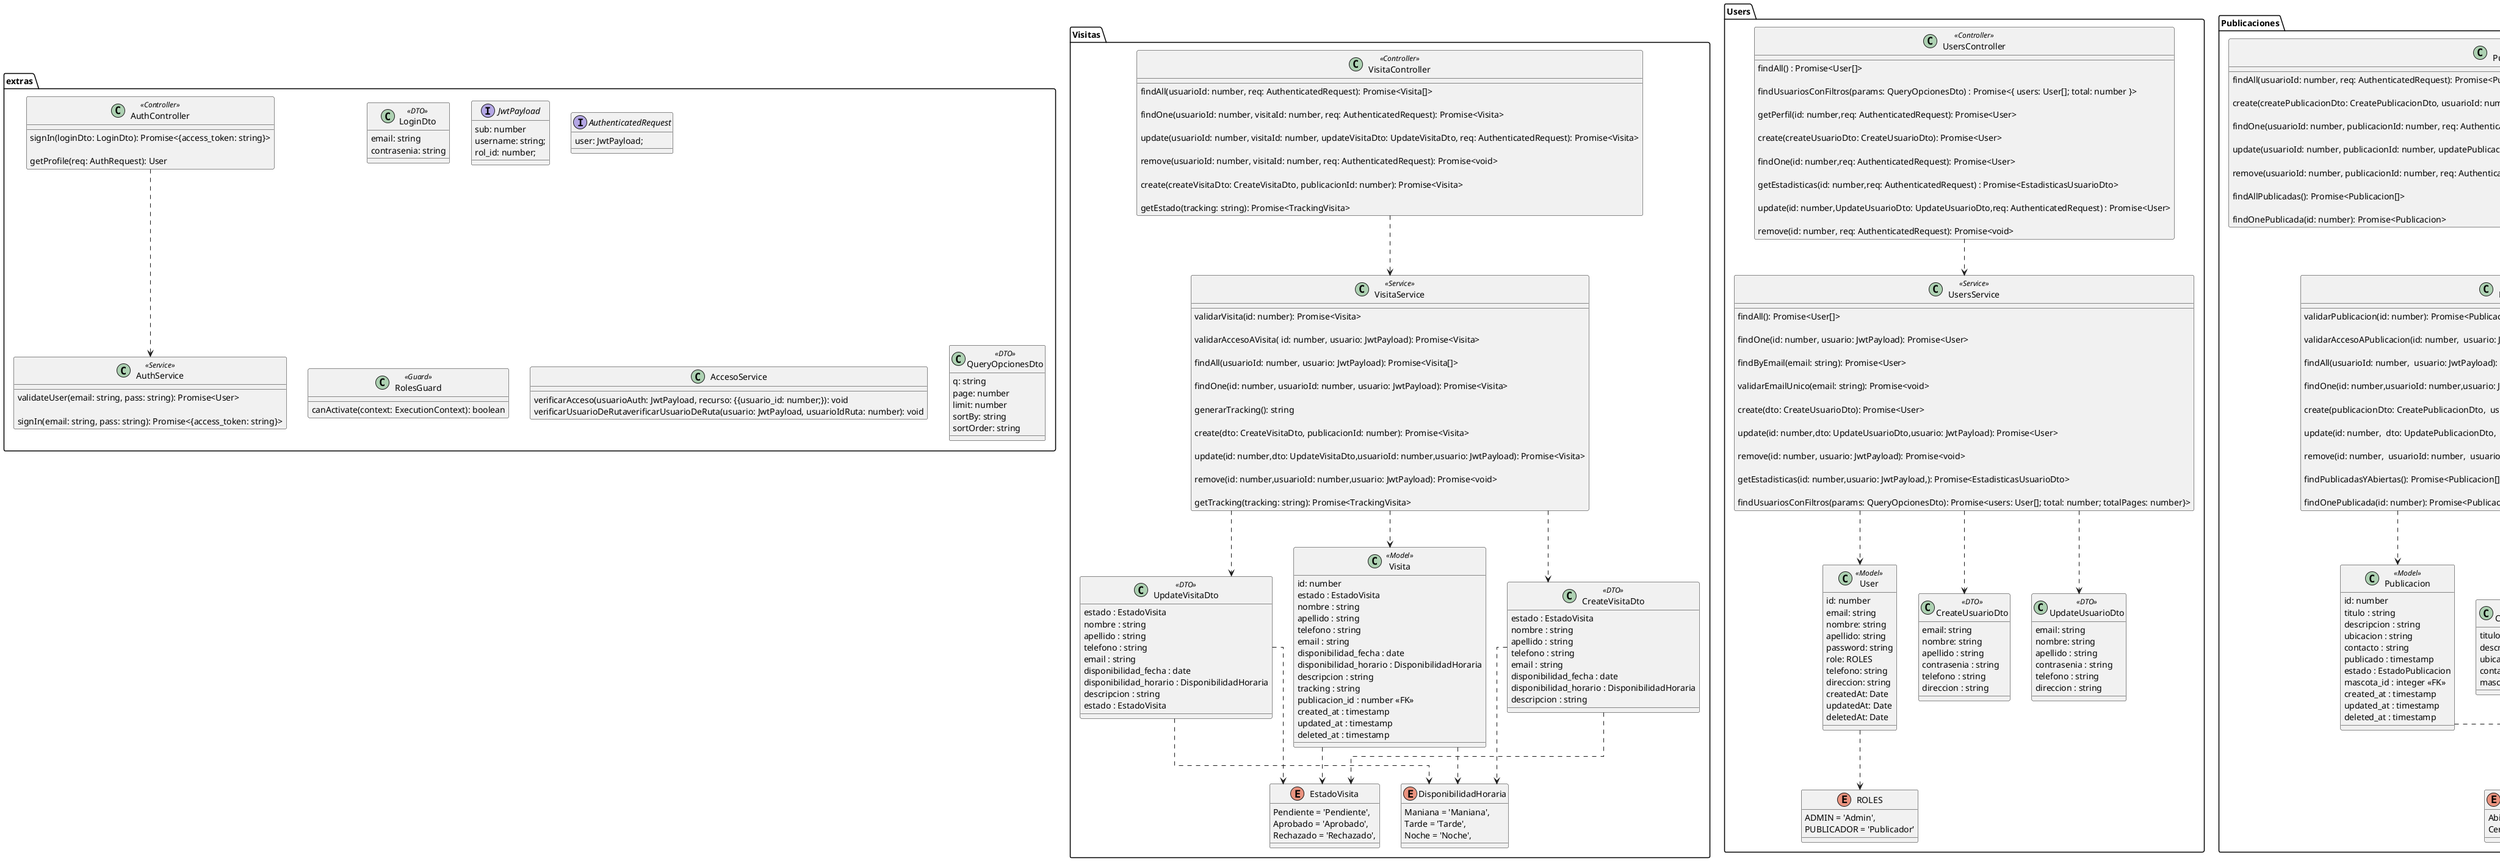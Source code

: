 @startuml AdoptAR

skinparam Linetype ortho

package Visitas {
  class Visita <<Model>> {
  id: number
  estado : EstadoVisita
  nombre : string
  apellido : string
  telefono : string
  email : string
  disponibilidad_fecha : date
  disponibilidad_horario : DisponibilidadHoraria
  descripcion : string
  tracking : string
  publicacion_id : number <<FK>>
  created_at : timestamp
  updated_at : timestamp
  deleted_at : timestamp
}

class CreateVisitaDto <<DTO>> {
  estado : EstadoVisita
  nombre : string
  apellido : string
  telefono : string
  email : string
  disponibilidad_fecha : date
  disponibilidad_horario : DisponibilidadHoraria
  descripcion : string
}

class UpdateVisitaDto <<DTO>>{
  estado : EstadoVisita
  nombre : string
  apellido : string
  telefono : string
  email : string
  disponibilidad_fecha : date
  disponibilidad_horario : DisponibilidadHoraria
  descripcion : string
  estado : EstadoVisita
}

class VisitaController <<Controller>> {
  
  findAll(usuarioId: number, req: AuthenticatedRequest): Promise<Visita[]>
  
  findOne(usuarioId: number, visitaId: number, req: AuthenticatedRequest): Promise<Visita>
  
  update(usuarioId: number, visitaId: number, updateVisitaDto: UpdateVisitaDto, req: AuthenticatedRequest): Promise<Visita>
  
  remove(usuarioId: number, visitaId: number, req: AuthenticatedRequest): Promise<void>
  
  create(createVisitaDto: CreateVisitaDto, publicacionId: number): Promise<Visita>
  
  getEstado(tracking: string): Promise<TrackingVisita>
  
}

class VisitaService <<Service>>{

  validarVisita(id: number): Promise<Visita> 

  validarAccesoAVisita( id: number, usuario: JwtPayload): Promise<Visita> 

  findAll(usuarioId: number, usuario: JwtPayload): Promise<Visita[]> 

  findOne(id: number, usuarioId: number, usuario: JwtPayload): Promise<Visita> 

  generarTracking(): string 

  create(dto: CreateVisitaDto, publicacionId: number): Promise<Visita> 

  update(id: number,dto: UpdateVisitaDto,usuarioId: number,usuario: JwtPayload): Promise<Visita> 

  remove(id: number,usuarioId: number,usuario: JwtPayload): Promise<void> 

  getTracking(tracking: string): Promise<TrackingVisita> 
}

enum EstadoVisita {
  Pendiente = 'Pendiente',
  Aprobado = 'Aprobado',
  Rechazado = 'Rechazado',
}

enum DisponibilidadHoraria {
  Maniana = 'Maniana',
  Tarde = 'Tarde',
  Noche = 'Noche',
}

/' Relaciones '/
VisitaController ..> VisitaService 
VisitaService ..> CreateVisitaDto 
VisitaService ..> UpdateVisitaDto 
VisitaService ..> Visita

CreateVisitaDto  ..> EstadoVisita
CreateVisitaDto  ..> DisponibilidadHoraria
UpdateVisitaDto  ..> EstadoVisita
UpdateVisitaDto  ..> DisponibilidadHoraria
Visita ..> EstadoVisita
Visita ..> DisponibilidadHoraria

}

package Users {
  class User <<Model>> {
  id: number 
  email: string
  nombre: string
  apellido: string 
  password: string 
  role: ROLES
  telefono: string 
  direccion: string
  createdAt: Date
  updatedAt: Date
  deletedAt: Date
}

class CreateUsuarioDto <<DTO>> {
  email: string
  nombre: string
  apellido : string
  contrasenia : string
  telefono : string
  direccion : string
  }

class UpdateUsuarioDto <<DTO>>{
  email: string
  nombre: string
  apellido : string
  contrasenia : string
  telefono : string
  direccion : string  
  }
/' 
class QueryUsuariosDto <<DTO>>{
  q: string
  page: number
  limit: number
  sortBy: string
  sortOrder: string

  }
  '/

class UsersController <<Controller>> {

  'constructor UsersController(usersService: UsersService): UsersController

  findAll() : Promise<User[]>

  findUsuariosConFiltros(params: QueryOpcionesDto) : Promise<{ users: User[]; total: number }>

  getPerfil(id: number,req: AuthenticatedRequest): Promise<User>

  create(createUsuarioDto: CreateUsuarioDto): Promise<User>

  findOne(id: number,req: AuthenticatedRequest): Promise<User>

  getEstadisticas(id: number,req: AuthenticatedRequest) : Promise<EstadisticasUsuarioDto>

  update(id: number,UpdateUsuarioDto: UpdateUsuarioDto,req: AuthenticatedRequest) : Promise<User>

  remove(id: number, req: AuthenticatedRequest): Promise<void>

  }
/' 
note right of UsersController::create
 test
end note
'/
class UsersService <<Service>>{
  'constructor UsersService(userModel: typeof User, mascotaModel: typeof Mascota, publicacionModel: typeof Publicacion, visitaModel: typeof Visita, accesoService: AccesoService): UsersService
  findAll(): Promise<User[]> 

  findOne(id: number, usuario: JwtPayload): Promise<User> 

  findByEmail(email: string): Promise<User> 

  validarEmailUnico(email: string): Promise<void> 

  create(dto: CreateUsuarioDto): Promise<User> 

  update(id: number,dto: UpdateUsuarioDto,usuario: JwtPayload): Promise<User>

  remove(id: number, usuario: JwtPayload): Promise<void> 

  getEstadisticas(id: number,usuario: JwtPayload,): Promise<EstadisticasUsuarioDto> 
  
  findUsuariosConFiltros(params: QueryOpcionesDto): Promise<users: User[]; total: number; totalPages: number}>
}

enum ROLES{
    ADMIN = 'Admin',
    PUBLICADOR = 'Publicador'
}

/' Relaciones '/
UsersController ..> UsersService 
UsersService ..> CreateUsuarioDto 
UsersService ..> UpdateUsuarioDto 
UsersService ..> User

User ..> ROLES

}


package Publicaciones {
  class Publicacion <<Model>> {
  id: number
  titulo : string
  descripcion : string
  ubicacion : string
  contacto : string
  publicado : timestamp
  estado : EstadoPublicacion
  mascota_id : integer <<FK>>
  created_at : timestamp
  updated_at : timestamp
  deleted_at : timestamp

}

class CreatePublicacionDto <<DTO>> {
  titulo : string
  descripcion : string
  ubicacion : string
  contacto : string
  mascota_id : integer <<FK>>
  }

class UpdatePublicacionDto <<DTO>>{
  titulo : string
  descripcion : string
  ubicacion : string
  contacto : string
  mascota_id : integer <<FK>>
  publicado : timestamp
  estado : EstadoPublicacion
  }

class PublicacionesController <<Controller>> {
  
  findAll(usuarioId: number, req: AuthenticatedRequest): Promise<Publicacion[]>
  
  create(createPublicacionDto: CreatePublicacionDto, usuarioId: number, req: AuthenticatedRequest): Promise<Publicacion>
  
  findOne(usuarioId: number, publicacionId: number, req: AuthenticatedRequest): Promise<Publicacion>
  
  update(usuarioId: number, publicacionId: number, updatePublicacionDto: UpdatePublicacionDto, req: AuthenticatedRequest): Promise<Publicacion>
  
  remove(usuarioId: number, publicacionId: number, req: AuthenticatedRequest): Promise<void>
  
  findAllPublicadas(): Promise<Publicacion[]>
  
  findOnePublicada(id: number): Promise<Publicacion>

  }

class PublicacionesService <<Service>>{
validarPublicacion(id: number): Promise<Publicacion>

validarAccesoAPublicacion(id: number,  usuario: JwtPayload): Promise<Publicacion>

findAll(usuarioId: number,  usuario: JwtPayload): Promise<Publicacion[]>

findOne(id: number,usuarioId: number,usuario: JwtPayload,): Promise<Publicacion>

create(publicacionDto: CreatePublicacionDto,  usuarioId: number,  usuario: JwtPayload): Promise<Publicacion>

update(id: number,  dto: UpdatePublicacionDto,  usuarioId: number,  usuario: JwtPayload): Promise<Publicacion> 

remove(id: number,  usuarioId: number,  usuario: JwtPayload): Promise<void> 

findPublicadasYAbiertas(): Promise<Publicacion[]> 

findOnePublicada(id: number): Promise<Publicacion> 

}

enum EstadoPublicacion {
  Abierta = 'Abierta',
  Cerrada = 'Cerrada',
}

/' Relaciones '/
PublicacionesController ..> PublicacionesService 
PublicacionesService ..> CreatePublicacionDto 
PublicacionesService ..> UpdatePublicacionDto 
PublicacionesService ..> Publicacion

Publicacion ..> EstadoPublicacion
UpdatePublicacionDto ..> EstadoPublicacion

}


package Mascotas {
  class Mascota <<Model>> {
  id: number 
  nombre: string
  raza : string
  sexo : sexo_enum
  edad : number
  vacunado : boolean
  tamanio : tamanio_enum
  fotos_url : json
  especie_id : number <<FK>>
  condicion_id : number <<FK>>
  usuario_id : number <<FK>>
  created_at : timestamp
  updated_at : timestamp
  deleted_at : timestamp
}

class CreateMascotaDto <<DTO>> {
  nombre: string
  raza : string
  sexo : sexo_enum
  edad : number
  vacunado : boolean
  tamanio : tamanio_enum
  fotos_url : json
  especie_id : number <<FK>>
  condicion_id : number <<FK>>
  }

class UpdateMascotaDto <<DTO>>{
  nombre: string
  raza : string
  sexo : sexo_enum
  edad : number
  vacunado : boolean
  tamanio : tamanio_enum
  fotos_url : json
  especie_id : number <<FK>>
  condicion_id : number <<FK>>
  }

class MascotasController <<Controller>> {

  '
  findAll(usuarioId: number, req: AuthenticatedRequest): Promise<Mascota[]>

  create(createMascotaDto: CreateMascotaDto, usuarioId: number, req: AuthenticatedRequest): Promise<Mascota>

  findOne(usuarioId: number, mascotaId: number, req: AuthenticatedRequest): Promise<Mascota>

  update(usuarioId: number, mascotaId: number, updateMascotaDto: UpdateMascotaDto, req: AuthenticatedRequest): Promise<Mascota>

  remove(usuarioId: number, mascotaId: number, req: AuthenticatedRequest): Promise<void>
  }

class MascotaService <<Service>> {

validarMascota(id: number): Promise<Mascota>

validarEspecie(id: number): Promise<void>

validarCondicion(id: number): Promise<void> 

findAll(usuarioId: number, usuario: JwtPayload): Promise<Mascota[]>

findOne(id: number,usuarioId: number,usuario: JwtPayload): Promise<Mascota> 

create(dto: CreateMascotaDto,usuarioId: number,usuario: JwtPayload): Promise<Mascota> 

update(id: number,dto: UpdateMascotaDto,usuarioId: number,usuario: JwtPayload): Promise<Mascota> 

remove(id: number,usuarioId: number,usuario: JwtPayload): Promise<void> 

}

enum tamanio_enum{
  Chico = 'Chico',
  Mediano = 'Mediano',
  Grande = 'Grande',
}
enum sexo_enum{
  Macho = 'Macho',
  Hembra = 'Hembra',
}

/' Relaciones '/
MascotasController ..> MascotaService 
MascotaService ..> CreateMascotaDto 
MascotaService ..> UpdateMascotaDto 
MascotaService ..> Mascota 

Mascota  ..> tamanio_enum
Mascota  ..> sexo_enum

UpdateMascotaDto ..> tamanio_enum
UpdateMascotaDto ..> sexo_enum

CreateMascotaDto ..> tamanio_enum
CreateMascotaDto ..> sexo_enum

}


package extras{

  class AuthService <<Service>> {
    validateUser(email: string, pass: string): Promise<User>

    signIn(email: string, pass: string): Promise<{access_token: string}>

}

class AuthController <<Controller>> {

    signIn(loginDto: LoginDto): Promise<{access_token: string}>

    getProfile(req: AuthRequest): User
}

class LoginDto <<DTO>> {
    email: string
    contrasenia: string
}

interface JwtPayload {
    sub: number
    username: string;
    rol_id: number;
}

interface AuthenticatedRequest {
    user: JwtPayload;
}

class RolesGuard <<Guard>> {
    canActivate(context: ExecutionContext): boolean
}

class AccesoService{

    verificarAcceso(usuarioAuth: JwtPayload, recurso: {{usuario_id: number;}): void    
    
    verificarUsuarioDeRutaverificarUsuarioDeRuta(usuario: JwtPayload, usuarioIdRuta: number): void

}

class QueryOpcionesDto <<DTO>> {
    q: string
    page: number
    limit: number
    sortBy: string
    sortOrder: string
}

/' Relaciones '/
AuthController ..> AuthService 


}

@enduml